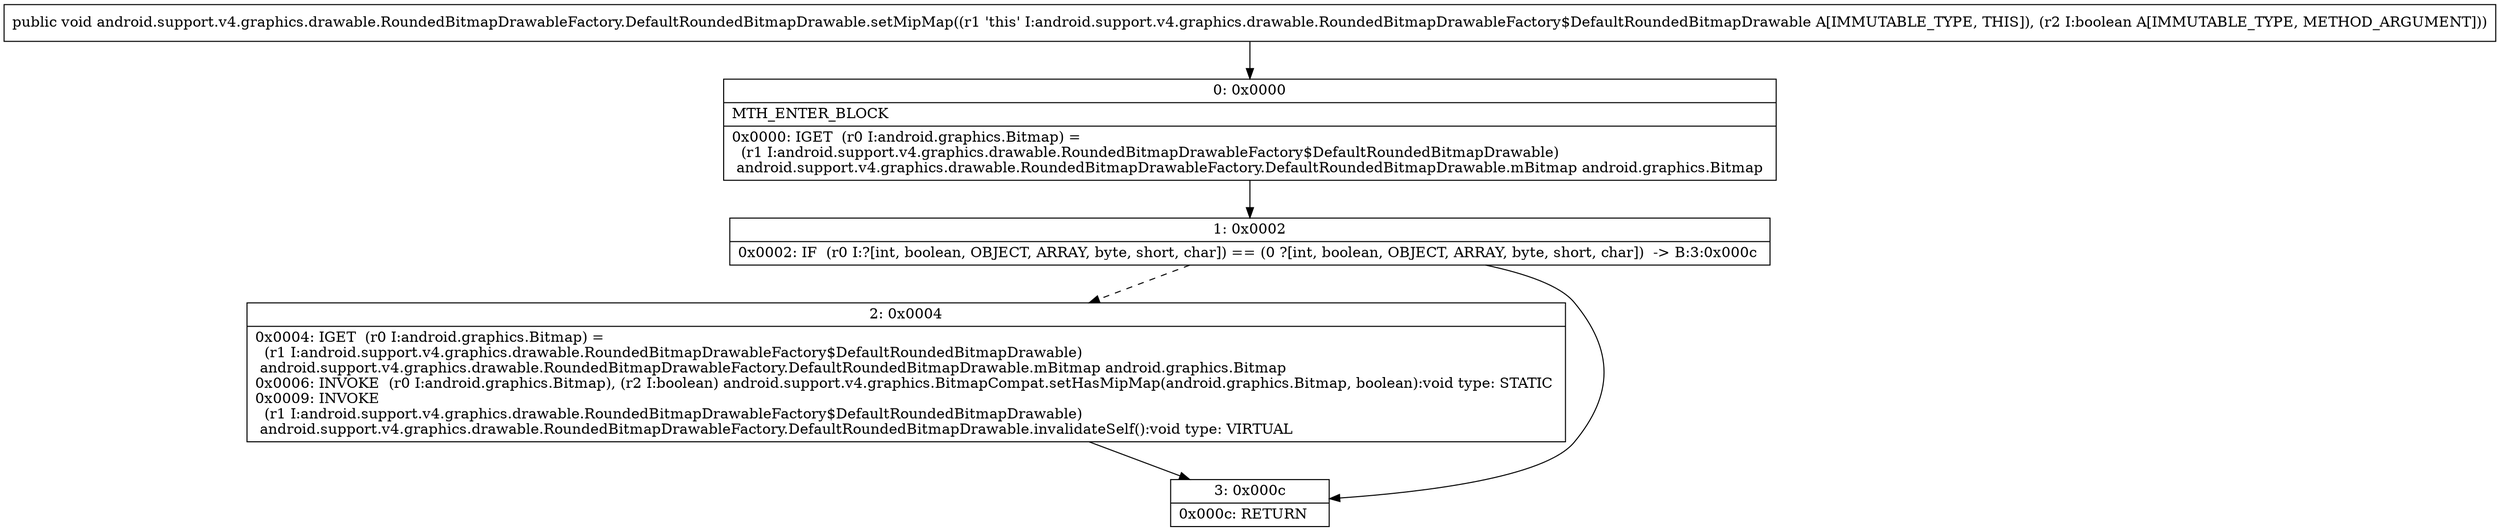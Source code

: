 digraph "CFG forandroid.support.v4.graphics.drawable.RoundedBitmapDrawableFactory.DefaultRoundedBitmapDrawable.setMipMap(Z)V" {
Node_0 [shape=record,label="{0\:\ 0x0000|MTH_ENTER_BLOCK\l|0x0000: IGET  (r0 I:android.graphics.Bitmap) = \l  (r1 I:android.support.v4.graphics.drawable.RoundedBitmapDrawableFactory$DefaultRoundedBitmapDrawable)\l android.support.v4.graphics.drawable.RoundedBitmapDrawableFactory.DefaultRoundedBitmapDrawable.mBitmap android.graphics.Bitmap \l}"];
Node_1 [shape=record,label="{1\:\ 0x0002|0x0002: IF  (r0 I:?[int, boolean, OBJECT, ARRAY, byte, short, char]) == (0 ?[int, boolean, OBJECT, ARRAY, byte, short, char])  \-\> B:3:0x000c \l}"];
Node_2 [shape=record,label="{2\:\ 0x0004|0x0004: IGET  (r0 I:android.graphics.Bitmap) = \l  (r1 I:android.support.v4.graphics.drawable.RoundedBitmapDrawableFactory$DefaultRoundedBitmapDrawable)\l android.support.v4.graphics.drawable.RoundedBitmapDrawableFactory.DefaultRoundedBitmapDrawable.mBitmap android.graphics.Bitmap \l0x0006: INVOKE  (r0 I:android.graphics.Bitmap), (r2 I:boolean) android.support.v4.graphics.BitmapCompat.setHasMipMap(android.graphics.Bitmap, boolean):void type: STATIC \l0x0009: INVOKE  \l  (r1 I:android.support.v4.graphics.drawable.RoundedBitmapDrawableFactory$DefaultRoundedBitmapDrawable)\l android.support.v4.graphics.drawable.RoundedBitmapDrawableFactory.DefaultRoundedBitmapDrawable.invalidateSelf():void type: VIRTUAL \l}"];
Node_3 [shape=record,label="{3\:\ 0x000c|0x000c: RETURN   \l}"];
MethodNode[shape=record,label="{public void android.support.v4.graphics.drawable.RoundedBitmapDrawableFactory.DefaultRoundedBitmapDrawable.setMipMap((r1 'this' I:android.support.v4.graphics.drawable.RoundedBitmapDrawableFactory$DefaultRoundedBitmapDrawable A[IMMUTABLE_TYPE, THIS]), (r2 I:boolean A[IMMUTABLE_TYPE, METHOD_ARGUMENT])) }"];
MethodNode -> Node_0;
Node_0 -> Node_1;
Node_1 -> Node_2[style=dashed];
Node_1 -> Node_3;
Node_2 -> Node_3;
}

